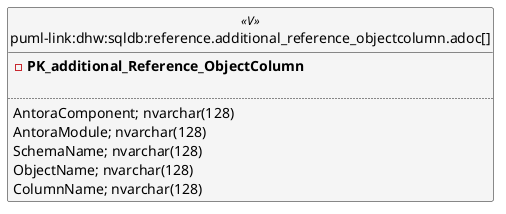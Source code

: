 @startuml
left to right direction
'top to bottom direction
hide circle
'avoide "." issues:
set namespaceSeparator none


skinparam class {
  BackgroundColor White
  BackgroundColor<<FN>> Yellow
  BackgroundColor<<FS>> Yellow
  BackgroundColor<<FT>> LightGray
  BackgroundColor<<IF>> Yellow
  BackgroundColor<<IS>> Yellow
  BackgroundColor<<P>> Aqua
  BackgroundColor<<PC>> Aqua
  BackgroundColor<<SN>> Yellow
  BackgroundColor<<SO>> SlateBlue
  BackgroundColor<<TF>> LightGray
  BackgroundColor<<TR>> Tomato
  BackgroundColor<<U>> White
  BackgroundColor<<V>> WhiteSmoke
  BackgroundColor<<X>> Aqua
  BackgroundColor<<external>> AliceBlue
}


entity "puml-link:dhw:sqldb:reference.additional_reference_objectcolumn.adoc[]" as reference.additional_Reference_ObjectColumn << V >> {
- **PK_additional_Reference_ObjectColumn**

..
AntoraComponent; nvarchar(128)
AntoraModule; nvarchar(128)
SchemaName; nvarchar(128)
ObjectName; nvarchar(128)
ColumnName; nvarchar(128)
}


@enduml

